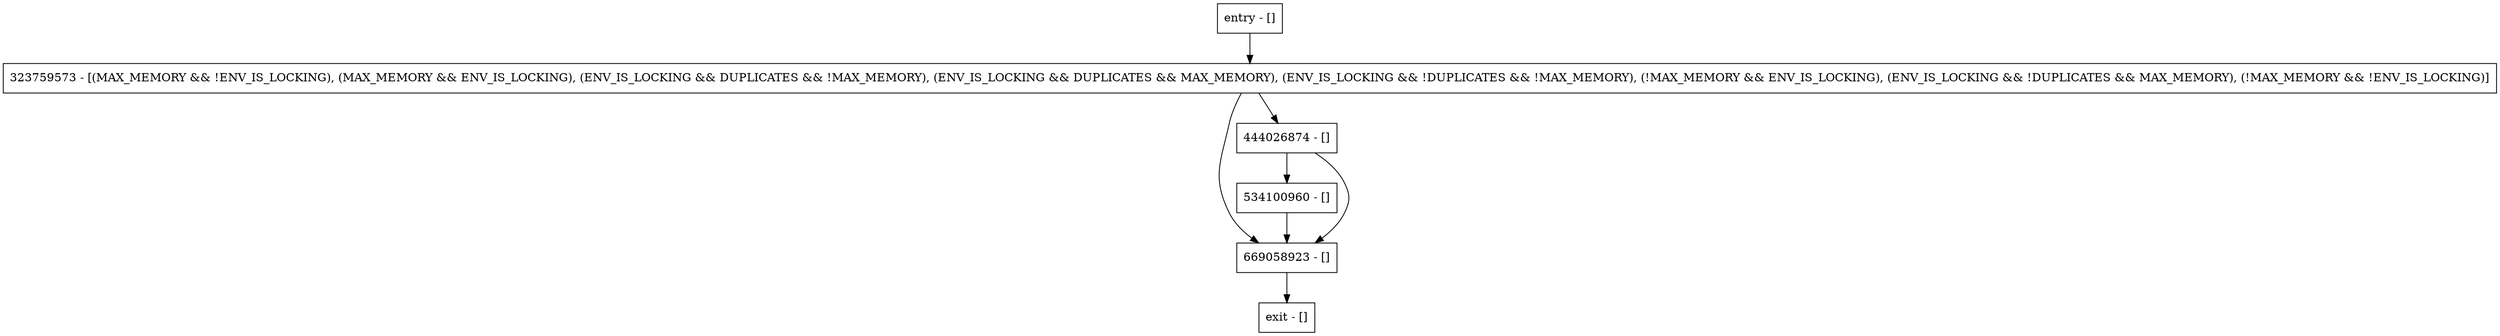 digraph checkReplicaWrite {
node [shape=record];
323759573 [label="323759573 - [(MAX_MEMORY && !ENV_IS_LOCKING), (MAX_MEMORY && ENV_IS_LOCKING), (ENV_IS_LOCKING && DUPLICATES && !MAX_MEMORY), (ENV_IS_LOCKING && DUPLICATES && MAX_MEMORY), (ENV_IS_LOCKING && !DUPLICATES && !MAX_MEMORY), (!MAX_MEMORY && ENV_IS_LOCKING), (ENV_IS_LOCKING && !DUPLICATES && MAX_MEMORY), (!MAX_MEMORY && !ENV_IS_LOCKING)]"];
entry [label="entry - []"];
exit [label="exit - []"];
534100960 [label="534100960 - []"];
669058923 [label="669058923 - []"];
444026874 [label="444026874 - []"];
entry;
exit;
323759573 -> 669058923;
323759573 -> 444026874;
entry -> 323759573;
534100960 -> 669058923;
669058923 -> exit;
444026874 -> 534100960;
444026874 -> 669058923;
}
